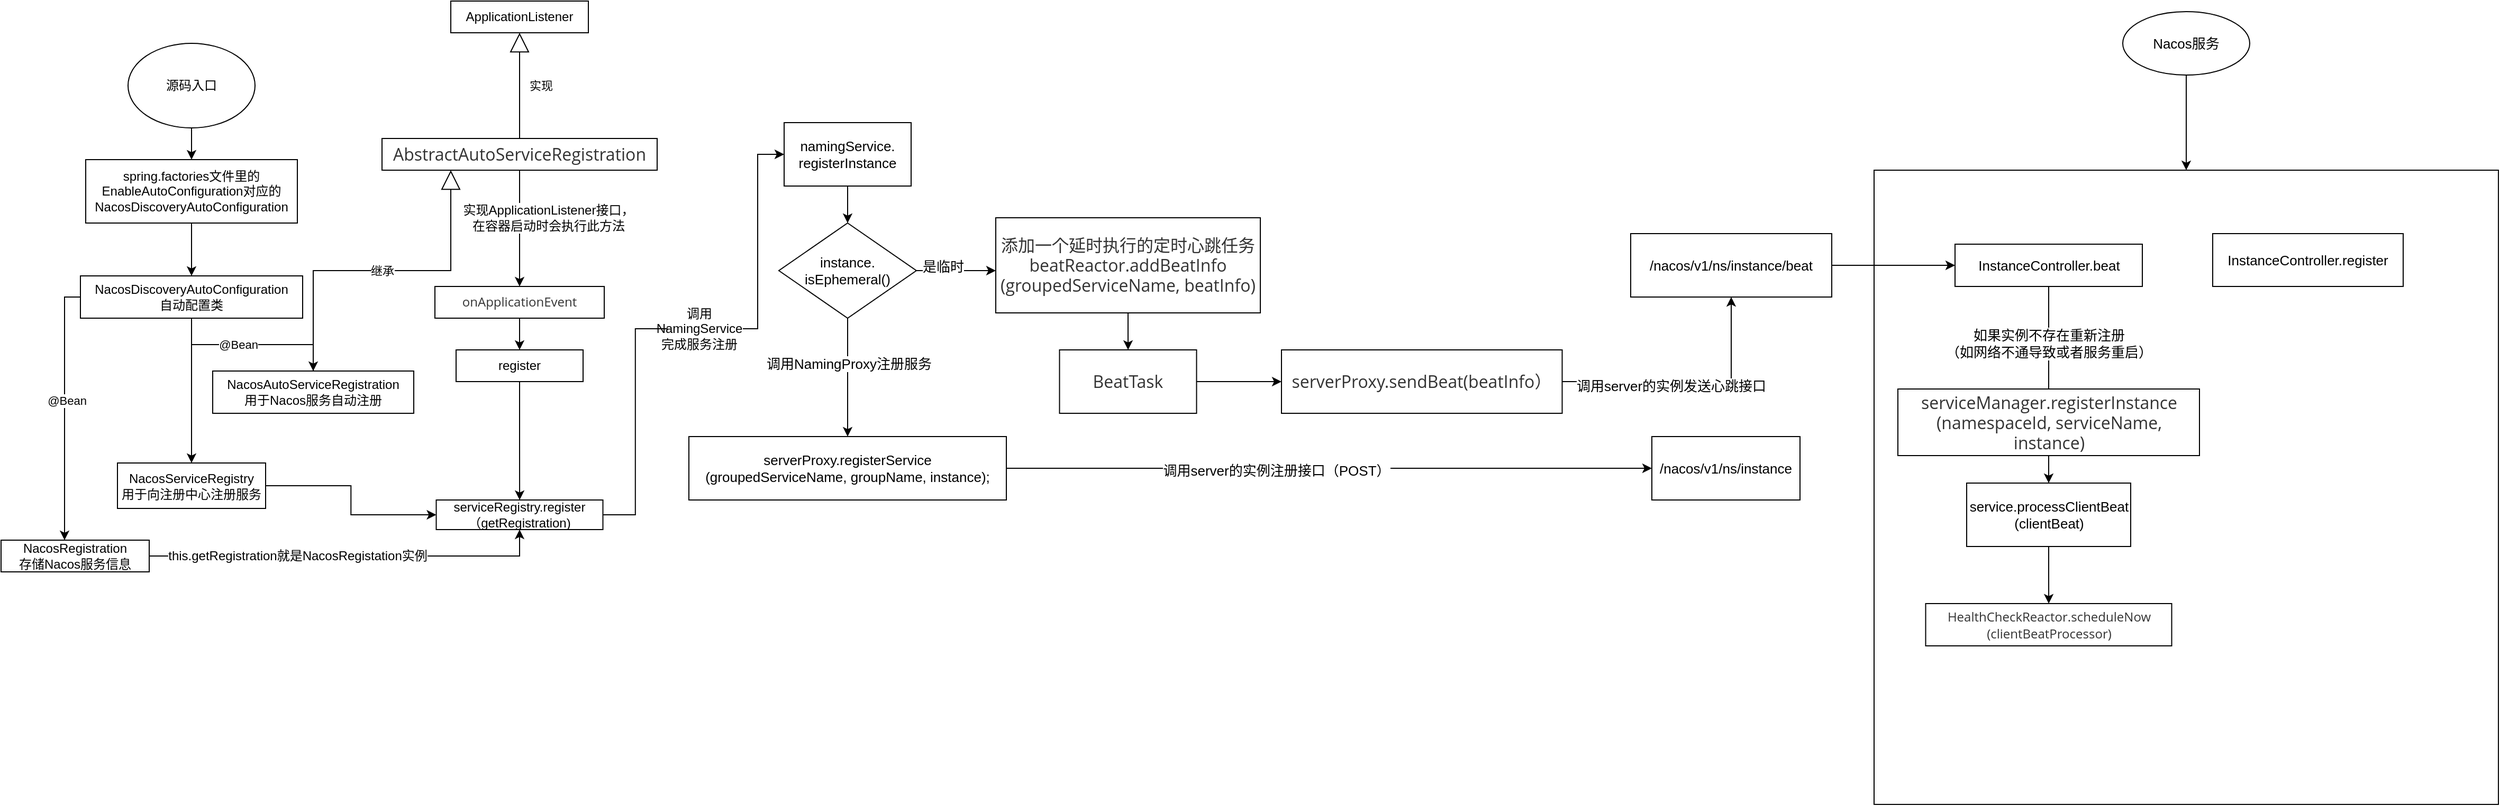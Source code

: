 <mxfile version="16.5.6" type="github">
  <diagram id="AB8aLDAtlRgpEcZsJVLx" name="第 1 页">
    <mxGraphModel dx="1422" dy="762" grid="1" gridSize="10" guides="1" tooltips="1" connect="1" arrows="1" fold="1" page="1" pageScale="1" pageWidth="827" pageHeight="1169" math="0" shadow="0">
      <root>
        <mxCell id="0" />
        <mxCell id="1" parent="0" />
        <mxCell id="2w30Hlw0sIKCpYPZPKEo-76" value="" style="rounded=0;whiteSpace=wrap;html=1;labelBackgroundColor=#FFFFFF;fontSize=13;strokeColor=#000000;" vertex="1" parent="1">
          <mxGeometry x="1770" y="290" width="590" height="600" as="geometry" />
        </mxCell>
        <mxCell id="2w30Hlw0sIKCpYPZPKEo-4" value="" style="edgeStyle=orthogonalEdgeStyle;rounded=0;orthogonalLoop=1;jettySize=auto;html=1;" edge="1" parent="1" source="2w30Hlw0sIKCpYPZPKEo-1" target="2w30Hlw0sIKCpYPZPKEo-3">
          <mxGeometry relative="1" as="geometry" />
        </mxCell>
        <mxCell id="2w30Hlw0sIKCpYPZPKEo-1" value="源码入口" style="ellipse;whiteSpace=wrap;html=1;" vertex="1" parent="1">
          <mxGeometry x="120" y="170" width="120" height="80" as="geometry" />
        </mxCell>
        <mxCell id="2w30Hlw0sIKCpYPZPKEo-8" value="" style="edgeStyle=orthogonalEdgeStyle;rounded=0;orthogonalLoop=1;jettySize=auto;html=1;" edge="1" parent="1" source="2w30Hlw0sIKCpYPZPKEo-3" target="2w30Hlw0sIKCpYPZPKEo-7">
          <mxGeometry relative="1" as="geometry" />
        </mxCell>
        <mxCell id="2w30Hlw0sIKCpYPZPKEo-3" value="spring.factories文件里的EnableAutoConfiguration对应的NacosDiscoveryAutoConfiguration" style="whiteSpace=wrap;html=1;" vertex="1" parent="1">
          <mxGeometry x="80" y="280" width="200" height="60" as="geometry" />
        </mxCell>
        <mxCell id="2w30Hlw0sIKCpYPZPKEo-10" value="" style="edgeStyle=orthogonalEdgeStyle;rounded=0;orthogonalLoop=1;jettySize=auto;html=1;entryX=0.5;entryY=0;entryDx=0;entryDy=0;" edge="1" parent="1" source="2w30Hlw0sIKCpYPZPKEo-7" target="2w30Hlw0sIKCpYPZPKEo-9">
          <mxGeometry relative="1" as="geometry">
            <mxPoint x="180" y="540" as="targetPoint" />
            <Array as="points">
              <mxPoint x="180" y="500" />
              <mxPoint x="180" y="500" />
            </Array>
          </mxGeometry>
        </mxCell>
        <mxCell id="2w30Hlw0sIKCpYPZPKEo-12" value="" style="edgeStyle=orthogonalEdgeStyle;rounded=0;orthogonalLoop=1;jettySize=auto;html=1;" edge="1" parent="1" source="2w30Hlw0sIKCpYPZPKEo-7" target="2w30Hlw0sIKCpYPZPKEo-11">
          <mxGeometry relative="1" as="geometry">
            <Array as="points">
              <mxPoint x="60" y="410" />
            </Array>
          </mxGeometry>
        </mxCell>
        <mxCell id="2w30Hlw0sIKCpYPZPKEo-15" value="@Bean" style="edgeLabel;html=1;align=center;verticalAlign=middle;resizable=0;points=[];" vertex="1" connectable="0" parent="2w30Hlw0sIKCpYPZPKEo-12">
          <mxGeometry x="-0.078" y="2" relative="1" as="geometry">
            <mxPoint as="offset" />
          </mxGeometry>
        </mxCell>
        <mxCell id="2w30Hlw0sIKCpYPZPKEo-14" value="" style="edgeStyle=orthogonalEdgeStyle;rounded=0;orthogonalLoop=1;jettySize=auto;html=1;" edge="1" parent="1" source="2w30Hlw0sIKCpYPZPKEo-7" target="2w30Hlw0sIKCpYPZPKEo-13">
          <mxGeometry relative="1" as="geometry" />
        </mxCell>
        <mxCell id="2w30Hlw0sIKCpYPZPKEo-16" value="@Bean" style="edgeLabel;html=1;align=center;verticalAlign=middle;resizable=0;points=[];" vertex="1" connectable="0" parent="2w30Hlw0sIKCpYPZPKEo-14">
          <mxGeometry x="-0.164" relative="1" as="geometry">
            <mxPoint as="offset" />
          </mxGeometry>
        </mxCell>
        <mxCell id="2w30Hlw0sIKCpYPZPKEo-7" value="NacosDiscoveryAutoConfiguration&lt;br&gt;自动配置类" style="whiteSpace=wrap;html=1;" vertex="1" parent="1">
          <mxGeometry x="75" y="390" width="210" height="40" as="geometry" />
        </mxCell>
        <mxCell id="2w30Hlw0sIKCpYPZPKEo-40" style="edgeStyle=orthogonalEdgeStyle;rounded=0;orthogonalLoop=1;jettySize=auto;html=1;fontSize=12;" edge="1" parent="1" source="2w30Hlw0sIKCpYPZPKEo-9" target="2w30Hlw0sIKCpYPZPKEo-35">
          <mxGeometry relative="1" as="geometry" />
        </mxCell>
        <mxCell id="2w30Hlw0sIKCpYPZPKEo-9" value="NacosServiceRegistry&lt;br&gt;用于向注册中心注册服务" style="whiteSpace=wrap;html=1;" vertex="1" parent="1">
          <mxGeometry x="110" y="567" width="140" height="43" as="geometry" />
        </mxCell>
        <mxCell id="2w30Hlw0sIKCpYPZPKEo-39" style="rounded=0;orthogonalLoop=1;jettySize=auto;html=1;entryX=0.5;entryY=1;entryDx=0;entryDy=0;fontSize=12;edgeStyle=orthogonalEdgeStyle;" edge="1" parent="1" source="2w30Hlw0sIKCpYPZPKEo-11" target="2w30Hlw0sIKCpYPZPKEo-35">
          <mxGeometry relative="1" as="geometry" />
        </mxCell>
        <mxCell id="2w30Hlw0sIKCpYPZPKEo-41" value="this.getRegistration就是NacosRegistation实例" style="edgeLabel;html=1;align=center;verticalAlign=middle;resizable=0;points=[];fontSize=12;" vertex="1" connectable="0" parent="2w30Hlw0sIKCpYPZPKEo-39">
          <mxGeometry x="-0.603" y="-1" relative="1" as="geometry">
            <mxPoint x="65" y="-1" as="offset" />
          </mxGeometry>
        </mxCell>
        <mxCell id="2w30Hlw0sIKCpYPZPKEo-11" value="NacosRegistration&lt;br&gt;存储Nacos服务信息" style="whiteSpace=wrap;html=1;" vertex="1" parent="1">
          <mxGeometry y="640" width="140" height="30" as="geometry" />
        </mxCell>
        <mxCell id="2w30Hlw0sIKCpYPZPKEo-13" value="NacosAutoServiceRegistration&lt;br&gt;用于Nacos服务自动注册" style="whiteSpace=wrap;html=1;" vertex="1" parent="1">
          <mxGeometry x="200" y="480" width="190" height="40" as="geometry" />
        </mxCell>
        <mxCell id="2w30Hlw0sIKCpYPZPKEo-19" value="&lt;span&gt;ApplicationListener&lt;/span&gt;" style="rounded=0;whiteSpace=wrap;html=1;strokeColor=#000000;" vertex="1" parent="1">
          <mxGeometry x="425" y="130" width="130" height="30" as="geometry" />
        </mxCell>
        <mxCell id="2w30Hlw0sIKCpYPZPKEo-29" value="" style="edgeStyle=orthogonalEdgeStyle;rounded=0;orthogonalLoop=1;jettySize=auto;html=1;" edge="1" parent="1" source="2w30Hlw0sIKCpYPZPKEo-20" target="2w30Hlw0sIKCpYPZPKEo-28">
          <mxGeometry relative="1" as="geometry" />
        </mxCell>
        <mxCell id="2w30Hlw0sIKCpYPZPKEo-20" value="&lt;pre style=&quot;color: rgb(169 , 183 , 198) ; font-family: &amp;#34;consolas&amp;#34; ; font-size: 13.5pt&quot;&gt;&lt;span style=&quot;color: rgb(51 , 51 , 51) ; font-family: &amp;#34;open sans&amp;#34; , &amp;#34;clear sans&amp;#34; , &amp;#34;helvetica neue&amp;#34; , &amp;#34;helvetica&amp;#34; , &amp;#34;arial&amp;#34; , &amp;#34;segoe ui emoji&amp;#34; , sans-serif ; font-size: 16px ; background-color: rgb(255 , 255 , 255)&quot;&gt;AbstractAutoServiceRegistration&lt;/span&gt;&lt;br&gt;&lt;/pre&gt;" style="rounded=0;whiteSpace=wrap;html=1;strokeColor=#000000;" vertex="1" parent="1">
          <mxGeometry x="360" y="260" width="260" height="30" as="geometry" />
        </mxCell>
        <mxCell id="2w30Hlw0sIKCpYPZPKEo-26" value="实现" style="endArrow=block;endSize=16;endFill=0;html=1;rounded=0;entryX=0.5;entryY=1;entryDx=0;entryDy=0;exitX=0.5;exitY=0;exitDx=0;exitDy=0;" edge="1" parent="1" source="2w30Hlw0sIKCpYPZPKEo-20" target="2w30Hlw0sIKCpYPZPKEo-19">
          <mxGeometry y="-20" width="160" relative="1" as="geometry">
            <mxPoint x="440" y="260" as="sourcePoint" />
            <mxPoint x="600" y="260" as="targetPoint" />
            <mxPoint as="offset" />
          </mxGeometry>
        </mxCell>
        <mxCell id="2w30Hlw0sIKCpYPZPKEo-34" value="" style="edgeStyle=orthogonalEdgeStyle;rounded=0;orthogonalLoop=1;jettySize=auto;html=1;" edge="1" parent="1" source="2w30Hlw0sIKCpYPZPKEo-28" target="2w30Hlw0sIKCpYPZPKEo-33">
          <mxGeometry relative="1" as="geometry" />
        </mxCell>
        <mxCell id="2w30Hlw0sIKCpYPZPKEo-28" value="&lt;span style=&quot;color: rgb(51 , 51 , 51) ; font-family: &amp;#34;open sans&amp;#34; , &amp;#34;clear sans&amp;#34; , &amp;#34;helvetica neue&amp;#34; , &amp;#34;helvetica&amp;#34; , &amp;#34;arial&amp;#34; , &amp;#34;segoe ui emoji&amp;#34; , sans-serif ; background-color: rgb(255 , 255 , 255)&quot;&gt;&lt;font style=&quot;font-size: 12px&quot;&gt;onApplicationEvent&lt;/font&gt;&lt;/span&gt;" style="whiteSpace=wrap;html=1;strokeColor=#000000;rounded=0;" vertex="1" parent="1">
          <mxGeometry x="410" y="400" width="160" height="30" as="geometry" />
        </mxCell>
        <mxCell id="2w30Hlw0sIKCpYPZPKEo-30" value="继承" style="endArrow=block;endSize=16;endFill=0;html=1;rounded=0;exitX=0.5;exitY=0;exitDx=0;exitDy=0;entryX=0.25;entryY=1;entryDx=0;entryDy=0;edgeStyle=orthogonalEdgeStyle;" edge="1" parent="1" source="2w30Hlw0sIKCpYPZPKEo-13" target="2w30Hlw0sIKCpYPZPKEo-20">
          <mxGeometry width="160" relative="1" as="geometry">
            <mxPoint x="340" y="330" as="sourcePoint" />
            <mxPoint x="500" y="330" as="targetPoint" />
          </mxGeometry>
        </mxCell>
        <mxCell id="2w30Hlw0sIKCpYPZPKEo-32" value="实现ApplicationListener接口，在容器启动时会执行此方法" style="text;html=1;strokeColor=none;fillColor=none;align=center;verticalAlign=middle;whiteSpace=wrap;rounded=0;labelBackgroundColor=#FFFFFF;" vertex="1" parent="1">
          <mxGeometry x="430" y="320" width="175" height="30" as="geometry" />
        </mxCell>
        <mxCell id="2w30Hlw0sIKCpYPZPKEo-36" value="" style="edgeStyle=orthogonalEdgeStyle;rounded=0;orthogonalLoop=1;jettySize=auto;html=1;" edge="1" parent="1" source="2w30Hlw0sIKCpYPZPKEo-33" target="2w30Hlw0sIKCpYPZPKEo-35">
          <mxGeometry relative="1" as="geometry" />
        </mxCell>
        <mxCell id="2w30Hlw0sIKCpYPZPKEo-33" value="register" style="whiteSpace=wrap;html=1;strokeColor=#000000;rounded=0;" vertex="1" parent="1">
          <mxGeometry x="430" y="460" width="120" height="30" as="geometry" />
        </mxCell>
        <mxCell id="2w30Hlw0sIKCpYPZPKEo-43" style="edgeStyle=orthogonalEdgeStyle;rounded=0;orthogonalLoop=1;jettySize=auto;html=1;entryX=0;entryY=0.5;entryDx=0;entryDy=0;fontSize=12;startArrow=none;" edge="1" parent="1" source="2w30Hlw0sIKCpYPZPKEo-44" target="2w30Hlw0sIKCpYPZPKEo-42">
          <mxGeometry relative="1" as="geometry" />
        </mxCell>
        <mxCell id="2w30Hlw0sIKCpYPZPKEo-35" value="serviceRegistry.register&lt;br&gt;（getRegistration)" style="whiteSpace=wrap;html=1;strokeColor=#000000;rounded=0;" vertex="1" parent="1">
          <mxGeometry x="411.25" y="602" width="157.5" height="28" as="geometry" />
        </mxCell>
        <mxCell id="2w30Hlw0sIKCpYPZPKEo-49" value="" style="edgeStyle=orthogonalEdgeStyle;rounded=0;orthogonalLoop=1;jettySize=auto;html=1;fontSize=13;" edge="1" parent="1" source="2w30Hlw0sIKCpYPZPKEo-42" target="2w30Hlw0sIKCpYPZPKEo-48">
          <mxGeometry relative="1" as="geometry" />
        </mxCell>
        <mxCell id="2w30Hlw0sIKCpYPZPKEo-42" value="namingService.&lt;br style=&quot;font-size: 13px;&quot;&gt;registerInstance" style="rounded=0;whiteSpace=wrap;html=1;labelBackgroundColor=#FFFFFF;fontSize=13;strokeColor=#000000;" vertex="1" parent="1">
          <mxGeometry x="740" y="245" width="120" height="60" as="geometry" />
        </mxCell>
        <mxCell id="2w30Hlw0sIKCpYPZPKEo-44" value="调用NamingService完成服务注册" style="text;html=1;strokeColor=none;fillColor=none;align=center;verticalAlign=middle;whiteSpace=wrap;rounded=0;labelBackgroundColor=#FFFFFF;fontSize=12;" vertex="1" parent="1">
          <mxGeometry x="630" y="425" width="60" height="30" as="geometry" />
        </mxCell>
        <mxCell id="2w30Hlw0sIKCpYPZPKEo-45" value="" style="edgeStyle=orthogonalEdgeStyle;rounded=0;orthogonalLoop=1;jettySize=auto;html=1;entryX=0;entryY=0.5;entryDx=0;entryDy=0;fontSize=12;endArrow=none;" edge="1" parent="1" source="2w30Hlw0sIKCpYPZPKEo-35" target="2w30Hlw0sIKCpYPZPKEo-44">
          <mxGeometry relative="1" as="geometry">
            <mxPoint x="568.75" y="616" as="sourcePoint" />
            <mxPoint x="740" y="275" as="targetPoint" />
          </mxGeometry>
        </mxCell>
        <mxCell id="2w30Hlw0sIKCpYPZPKEo-51" value="" style="edgeStyle=orthogonalEdgeStyle;rounded=0;orthogonalLoop=1;jettySize=auto;html=1;fontSize=13;" edge="1" parent="1" source="2w30Hlw0sIKCpYPZPKEo-48" target="2w30Hlw0sIKCpYPZPKEo-50">
          <mxGeometry relative="1" as="geometry" />
        </mxCell>
        <mxCell id="2w30Hlw0sIKCpYPZPKEo-52" value="调用NamingProxy注册服务" style="edgeLabel;html=1;align=center;verticalAlign=middle;resizable=0;points=[];fontSize=13;" vertex="1" connectable="0" parent="2w30Hlw0sIKCpYPZPKEo-51">
          <mxGeometry x="-0.242" y="1" relative="1" as="geometry">
            <mxPoint as="offset" />
          </mxGeometry>
        </mxCell>
        <mxCell id="2w30Hlw0sIKCpYPZPKEo-54" value="" style="edgeStyle=orthogonalEdgeStyle;rounded=0;orthogonalLoop=1;jettySize=auto;html=1;fontSize=13;" edge="1" parent="1" source="2w30Hlw0sIKCpYPZPKEo-48" target="2w30Hlw0sIKCpYPZPKEo-53">
          <mxGeometry relative="1" as="geometry">
            <Array as="points">
              <mxPoint x="950" y="385" />
              <mxPoint x="950" y="385" />
            </Array>
          </mxGeometry>
        </mxCell>
        <mxCell id="2w30Hlw0sIKCpYPZPKEo-55" value="是临时" style="edgeLabel;html=1;align=center;verticalAlign=middle;resizable=0;points=[];fontSize=13;" vertex="1" connectable="0" parent="2w30Hlw0sIKCpYPZPKEo-54">
          <mxGeometry x="-0.339" y="4" relative="1" as="geometry">
            <mxPoint as="offset" />
          </mxGeometry>
        </mxCell>
        <mxCell id="2w30Hlw0sIKCpYPZPKEo-48" value="instance.&lt;br&gt;isEphemeral()" style="rhombus;whiteSpace=wrap;html=1;fontSize=13;strokeColor=#000000;rounded=0;labelBackgroundColor=#FFFFFF;" vertex="1" parent="1">
          <mxGeometry x="735" y="340" width="130" height="90" as="geometry" />
        </mxCell>
        <mxCell id="2w30Hlw0sIKCpYPZPKEo-61" value="" style="edgeStyle=orthogonalEdgeStyle;rounded=0;orthogonalLoop=1;jettySize=auto;html=1;fontSize=13;" edge="1" parent="1" source="2w30Hlw0sIKCpYPZPKEo-50" target="2w30Hlw0sIKCpYPZPKEo-60">
          <mxGeometry relative="1" as="geometry" />
        </mxCell>
        <mxCell id="2w30Hlw0sIKCpYPZPKEo-62" value="调用server的实例注册接口（POST）" style="edgeLabel;html=1;align=center;verticalAlign=middle;resizable=0;points=[];fontSize=13;" vertex="1" connectable="0" parent="2w30Hlw0sIKCpYPZPKEo-61">
          <mxGeometry x="-0.164" y="-2" relative="1" as="geometry">
            <mxPoint as="offset" />
          </mxGeometry>
        </mxCell>
        <mxCell id="2w30Hlw0sIKCpYPZPKEo-50" value="serverProxy.registerService&lt;br&gt;(groupedServiceName, groupName, instance);" style="whiteSpace=wrap;html=1;fontSize=13;strokeColor=#000000;rounded=0;labelBackgroundColor=#FFFFFF;" vertex="1" parent="1">
          <mxGeometry x="650" y="542" width="300" height="60" as="geometry" />
        </mxCell>
        <mxCell id="2w30Hlw0sIKCpYPZPKEo-57" value="" style="edgeStyle=orthogonalEdgeStyle;rounded=0;orthogonalLoop=1;jettySize=auto;html=1;fontSize=13;" edge="1" parent="1" source="2w30Hlw0sIKCpYPZPKEo-53" target="2w30Hlw0sIKCpYPZPKEo-56">
          <mxGeometry relative="1" as="geometry" />
        </mxCell>
        <mxCell id="2w30Hlw0sIKCpYPZPKEo-53" value="&lt;span style=&quot;color: rgb(51 , 51 , 51) ; font-family: &amp;#34;open sans&amp;#34; , &amp;#34;clear sans&amp;#34; , &amp;#34;helvetica neue&amp;#34; , &amp;#34;helvetica&amp;#34; , &amp;#34;arial&amp;#34; , &amp;#34;segoe ui emoji&amp;#34; , sans-serif ; font-size: 16px&quot;&gt;添加一个延时执行的定时心跳任务&lt;br&gt;beatReactor.addBeatInfo&lt;br&gt;(groupedServiceName, beatInfo)&lt;/span&gt;" style="whiteSpace=wrap;html=1;fontSize=13;strokeColor=#000000;rounded=0;labelBackgroundColor=#FFFFFF;" vertex="1" parent="1">
          <mxGeometry x="940" y="335" width="250" height="90" as="geometry" />
        </mxCell>
        <mxCell id="2w30Hlw0sIKCpYPZPKEo-59" value="" style="edgeStyle=orthogonalEdgeStyle;rounded=0;orthogonalLoop=1;jettySize=auto;html=1;fontSize=13;" edge="1" parent="1" source="2w30Hlw0sIKCpYPZPKEo-56" target="2w30Hlw0sIKCpYPZPKEo-58">
          <mxGeometry relative="1" as="geometry" />
        </mxCell>
        <mxCell id="2w30Hlw0sIKCpYPZPKEo-56" value="&lt;pre style=&quot;background-color: #2b2b2b ; color: #a9b7c6 ; font-family: &amp;#34;consolas&amp;#34; ; font-size: 13.5pt&quot;&gt;&lt;span style=&quot;color: rgb(51 , 51 , 51) ; font-family: &amp;#34;open sans&amp;#34; , &amp;#34;clear sans&amp;#34; , &amp;#34;helvetica neue&amp;#34; , &amp;#34;helvetica&amp;#34; , &amp;#34;arial&amp;#34; , &amp;#34;segoe ui emoji&amp;#34; , sans-serif ; font-size: 16px ; background-color: rgb(255 , 255 , 255)&quot;&gt;BeatTask&lt;/span&gt;&lt;br&gt;&lt;/pre&gt;" style="whiteSpace=wrap;html=1;fontSize=13;strokeColor=#000000;rounded=0;labelBackgroundColor=#FFFFFF;" vertex="1" parent="1">
          <mxGeometry x="1000.25" y="460" width="129.5" height="60" as="geometry" />
        </mxCell>
        <mxCell id="2w30Hlw0sIKCpYPZPKEo-64" value="" style="edgeStyle=orthogonalEdgeStyle;rounded=0;orthogonalLoop=1;jettySize=auto;html=1;fontSize=13;" edge="1" parent="1" source="2w30Hlw0sIKCpYPZPKEo-58" target="2w30Hlw0sIKCpYPZPKEo-63">
          <mxGeometry relative="1" as="geometry" />
        </mxCell>
        <mxCell id="2w30Hlw0sIKCpYPZPKEo-65" value="调用server的实例发送心跳接口" style="edgeLabel;html=1;align=center;verticalAlign=middle;resizable=0;points=[];fontSize=13;" vertex="1" connectable="0" parent="2w30Hlw0sIKCpYPZPKEo-64">
          <mxGeometry x="-0.151" y="-4" relative="1" as="geometry">
            <mxPoint as="offset" />
          </mxGeometry>
        </mxCell>
        <mxCell id="2w30Hlw0sIKCpYPZPKEo-58" value="&lt;span style=&quot;color: rgb(51 , 51 , 51) ; font-family: &amp;#34;open sans&amp;#34; , &amp;#34;clear sans&amp;#34; , &amp;#34;helvetica neue&amp;#34; , &amp;#34;helvetica&amp;#34; , &amp;#34;arial&amp;#34; , &amp;#34;segoe ui emoji&amp;#34; , sans-serif ; font-size: 16px&quot;&gt;serverProxy.sendBeat(beatInfo）&lt;/span&gt;" style="whiteSpace=wrap;html=1;fontSize=13;strokeColor=#000000;rounded=0;labelBackgroundColor=#FFFFFF;" vertex="1" parent="1">
          <mxGeometry x="1210" y="460" width="265.25" height="60" as="geometry" />
        </mxCell>
        <mxCell id="2w30Hlw0sIKCpYPZPKEo-60" value="/nacos/v1/ns/instance" style="whiteSpace=wrap;html=1;fontSize=13;strokeColor=#000000;rounded=0;labelBackgroundColor=#FFFFFF;" vertex="1" parent="1">
          <mxGeometry x="1560" y="542" width="140" height="60" as="geometry" />
        </mxCell>
        <mxCell id="2w30Hlw0sIKCpYPZPKEo-70" style="edgeStyle=orthogonalEdgeStyle;rounded=0;orthogonalLoop=1;jettySize=auto;html=1;entryX=0;entryY=0.5;entryDx=0;entryDy=0;fontSize=13;" edge="1" parent="1" source="2w30Hlw0sIKCpYPZPKEo-63" target="2w30Hlw0sIKCpYPZPKEo-69">
          <mxGeometry relative="1" as="geometry" />
        </mxCell>
        <mxCell id="2w30Hlw0sIKCpYPZPKEo-63" value="/nacos/v1/ns/instance/beat" style="whiteSpace=wrap;html=1;fontSize=13;strokeColor=#000000;rounded=0;labelBackgroundColor=#FFFFFF;" vertex="1" parent="1">
          <mxGeometry x="1540" y="350" width="190" height="60" as="geometry" />
        </mxCell>
        <mxCell id="2w30Hlw0sIKCpYPZPKEo-79" value="" style="edgeStyle=orthogonalEdgeStyle;rounded=0;orthogonalLoop=1;jettySize=auto;html=1;fontSize=13;entryX=0.5;entryY=0;entryDx=0;entryDy=0;" edge="1" parent="1" source="2w30Hlw0sIKCpYPZPKEo-69" target="2w30Hlw0sIKCpYPZPKEo-80">
          <mxGeometry relative="1" as="geometry">
            <mxPoint x="1935" y="470" as="targetPoint" />
            <Array as="points">
              <mxPoint x="1935" y="510" />
              <mxPoint x="1935" y="510" />
            </Array>
          </mxGeometry>
        </mxCell>
        <mxCell id="2w30Hlw0sIKCpYPZPKEo-82" value="&lt;span&gt;如果实例不存在重新注册&lt;br&gt;（如网络不通导致或者服务重启）&lt;/span&gt;" style="edgeLabel;html=1;align=center;verticalAlign=middle;resizable=0;points=[];fontSize=13;" vertex="1" connectable="0" parent="2w30Hlw0sIKCpYPZPKEo-79">
          <mxGeometry x="-0.133" relative="1" as="geometry">
            <mxPoint as="offset" />
          </mxGeometry>
        </mxCell>
        <mxCell id="2w30Hlw0sIKCpYPZPKEo-69" value="InstanceController.beat" style="rounded=0;whiteSpace=wrap;html=1;labelBackgroundColor=#FFFFFF;fontSize=13;strokeColor=#000000;" vertex="1" parent="1">
          <mxGeometry x="1846.5" y="360" width="177" height="40" as="geometry" />
        </mxCell>
        <mxCell id="2w30Hlw0sIKCpYPZPKEo-71" value="InstanceController.register" style="whiteSpace=wrap;html=1;fontSize=13;strokeColor=#000000;rounded=0;labelBackgroundColor=#FFFFFF;" vertex="1" parent="1">
          <mxGeometry x="2090" y="350" width="180" height="50" as="geometry" />
        </mxCell>
        <mxCell id="2w30Hlw0sIKCpYPZPKEo-77" value="" style="edgeStyle=orthogonalEdgeStyle;rounded=0;orthogonalLoop=1;jettySize=auto;html=1;fontSize=13;" edge="1" parent="1" source="2w30Hlw0sIKCpYPZPKEo-73" target="2w30Hlw0sIKCpYPZPKEo-76">
          <mxGeometry relative="1" as="geometry" />
        </mxCell>
        <mxCell id="2w30Hlw0sIKCpYPZPKEo-73" value="Nacos服务" style="ellipse;whiteSpace=wrap;html=1;labelBackgroundColor=#FFFFFF;fontSize=13;strokeColor=#000000;" vertex="1" parent="1">
          <mxGeometry x="2005" y="140" width="120" height="60" as="geometry" />
        </mxCell>
        <mxCell id="2w30Hlw0sIKCpYPZPKEo-84" value="" style="edgeStyle=orthogonalEdgeStyle;rounded=0;orthogonalLoop=1;jettySize=auto;html=1;fontSize=13;" edge="1" parent="1" source="2w30Hlw0sIKCpYPZPKEo-80" target="2w30Hlw0sIKCpYPZPKEo-83">
          <mxGeometry relative="1" as="geometry" />
        </mxCell>
        <mxCell id="2w30Hlw0sIKCpYPZPKEo-80" value="&lt;span style=&quot;color: rgb(51 , 51 , 51) ; font-family: &amp;#34;open sans&amp;#34; , &amp;#34;clear sans&amp;#34; , &amp;#34;helvetica neue&amp;#34; , &amp;#34;helvetica&amp;#34; , &amp;#34;arial&amp;#34; , &amp;#34;segoe ui emoji&amp;#34; , sans-serif ; font-size: 16px&quot;&gt;serviceManager.registerInstance&lt;br&gt;(namespaceId, serviceName, instance)&lt;/span&gt;" style="whiteSpace=wrap;html=1;fontSize=13;strokeColor=#000000;rounded=0;labelBackgroundColor=#FFFFFF;" vertex="1" parent="1">
          <mxGeometry x="1792.5" y="497" width="285" height="63" as="geometry" />
        </mxCell>
        <mxCell id="2w30Hlw0sIKCpYPZPKEo-87" value="" style="edgeStyle=orthogonalEdgeStyle;rounded=0;orthogonalLoop=1;jettySize=auto;html=1;fontSize=13;" edge="1" parent="1" source="2w30Hlw0sIKCpYPZPKEo-83" target="2w30Hlw0sIKCpYPZPKEo-86">
          <mxGeometry relative="1" as="geometry" />
        </mxCell>
        <mxCell id="2w30Hlw0sIKCpYPZPKEo-83" value="service.processClientBeat&lt;br&gt;(clientBeat)" style="whiteSpace=wrap;html=1;fontSize=13;strokeColor=#000000;rounded=0;labelBackgroundColor=#FFFFFF;" vertex="1" parent="1">
          <mxGeometry x="1857.5" y="586" width="155" height="60" as="geometry" />
        </mxCell>
        <mxCell id="2w30Hlw0sIKCpYPZPKEo-86" value="&lt;span style=&quot;color: rgb(51 , 51 , 51) ; font-family: &amp;#34;open sans&amp;#34; , &amp;#34;clear sans&amp;#34; , &amp;#34;helvetica neue&amp;#34; , &amp;#34;helvetica&amp;#34; , &amp;#34;arial&amp;#34; , &amp;#34;segoe ui emoji&amp;#34; , sans-serif ; font-size: 12px&quot;&gt;HealthCheckReactor.scheduleNow&lt;br&gt;(clientBeatProcessor)&lt;/span&gt;" style="whiteSpace=wrap;html=1;fontSize=13;strokeColor=#000000;rounded=0;labelBackgroundColor=#FFFFFF;" vertex="1" parent="1">
          <mxGeometry x="1818.75" y="700" width="232.5" height="40" as="geometry" />
        </mxCell>
      </root>
    </mxGraphModel>
  </diagram>
</mxfile>
